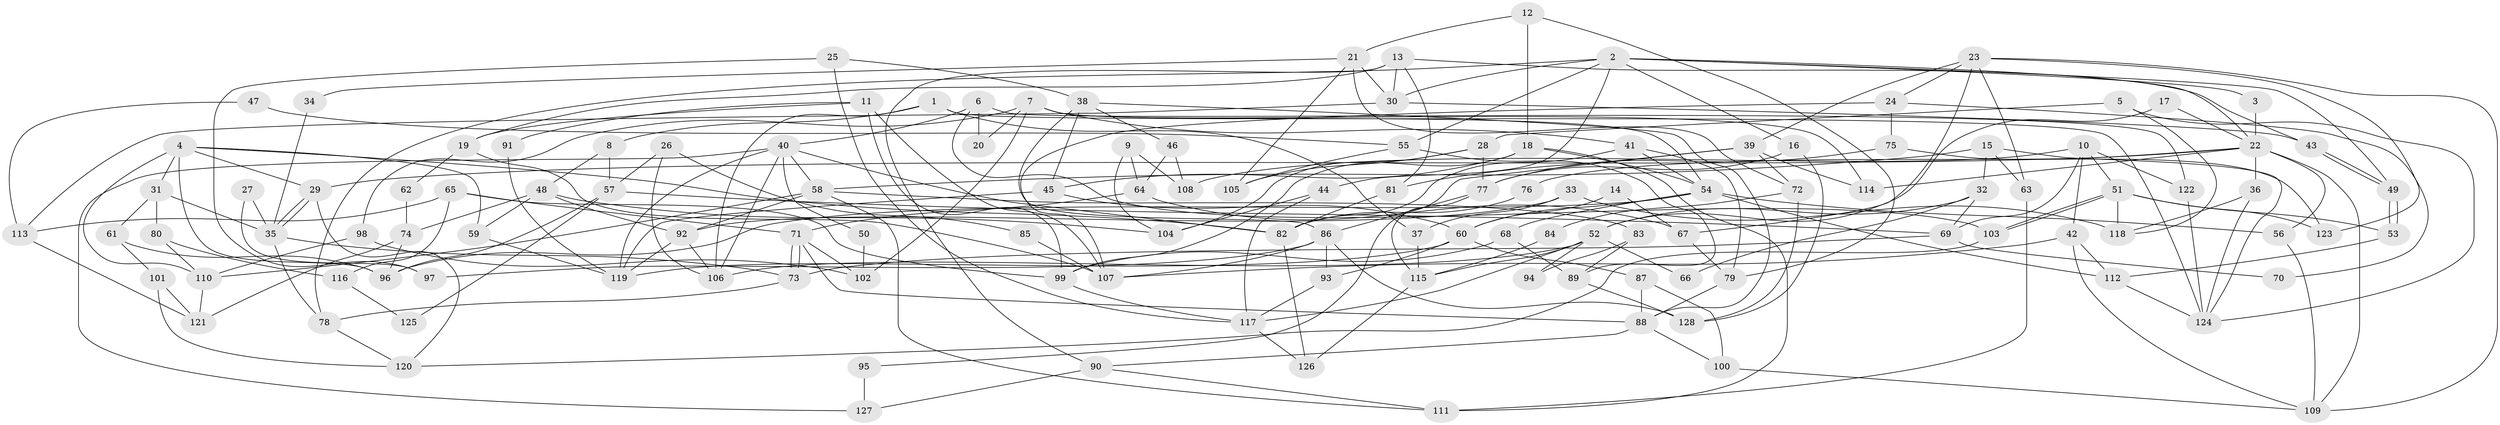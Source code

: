 // Generated by graph-tools (version 1.1) at 2025/26/03/09/25 03:26:10]
// undirected, 128 vertices, 256 edges
graph export_dot {
graph [start="1"]
  node [color=gray90,style=filled];
  1;
  2;
  3;
  4;
  5;
  6;
  7;
  8;
  9;
  10;
  11;
  12;
  13;
  14;
  15;
  16;
  17;
  18;
  19;
  20;
  21;
  22;
  23;
  24;
  25;
  26;
  27;
  28;
  29;
  30;
  31;
  32;
  33;
  34;
  35;
  36;
  37;
  38;
  39;
  40;
  41;
  42;
  43;
  44;
  45;
  46;
  47;
  48;
  49;
  50;
  51;
  52;
  53;
  54;
  55;
  56;
  57;
  58;
  59;
  60;
  61;
  62;
  63;
  64;
  65;
  66;
  67;
  68;
  69;
  70;
  71;
  72;
  73;
  74;
  75;
  76;
  77;
  78;
  79;
  80;
  81;
  82;
  83;
  84;
  85;
  86;
  87;
  88;
  89;
  90;
  91;
  92;
  93;
  94;
  95;
  96;
  97;
  98;
  99;
  100;
  101;
  102;
  103;
  104;
  105;
  106;
  107;
  108;
  109;
  110;
  111;
  112;
  113;
  114;
  115;
  116;
  117;
  118;
  119;
  120;
  121;
  122;
  123;
  124;
  125;
  126;
  127;
  128;
  1 -- 106;
  1 -- 124;
  1 -- 8;
  1 -- 37;
  2 -- 22;
  2 -- 49;
  2 -- 3;
  2 -- 16;
  2 -- 30;
  2 -- 44;
  2 -- 55;
  2 -- 78;
  3 -- 22;
  4 -- 96;
  4 -- 82;
  4 -- 29;
  4 -- 31;
  4 -- 59;
  4 -- 110;
  5 -- 118;
  5 -- 124;
  5 -- 28;
  6 -- 103;
  6 -- 40;
  6 -- 20;
  6 -- 122;
  7 -- 114;
  7 -- 98;
  7 -- 20;
  7 -- 41;
  7 -- 54;
  7 -- 102;
  8 -- 48;
  8 -- 57;
  9 -- 108;
  9 -- 104;
  9 -- 64;
  10 -- 51;
  10 -- 42;
  10 -- 69;
  10 -- 108;
  10 -- 122;
  11 -- 99;
  11 -- 107;
  11 -- 19;
  11 -- 91;
  12 -- 79;
  12 -- 18;
  12 -- 21;
  13 -- 81;
  13 -- 43;
  13 -- 19;
  13 -- 30;
  13 -- 90;
  14 -- 60;
  14 -- 67;
  15 -- 58;
  15 -- 124;
  15 -- 32;
  15 -- 63;
  16 -- 128;
  16 -- 77;
  17 -- 22;
  17 -- 52;
  18 -- 54;
  18 -- 45;
  18 -- 99;
  18 -- 111;
  19 -- 62;
  19 -- 107;
  21 -- 30;
  21 -- 34;
  21 -- 72;
  21 -- 105;
  22 -- 109;
  22 -- 29;
  22 -- 36;
  22 -- 56;
  22 -- 76;
  22 -- 114;
  23 -- 67;
  23 -- 109;
  23 -- 24;
  23 -- 39;
  23 -- 63;
  23 -- 123;
  24 -- 107;
  24 -- 70;
  24 -- 75;
  25 -- 117;
  25 -- 38;
  25 -- 97;
  26 -- 57;
  26 -- 106;
  26 -- 85;
  27 -- 35;
  27 -- 97;
  28 -- 77;
  28 -- 104;
  28 -- 105;
  29 -- 35;
  29 -- 35;
  29 -- 120;
  30 -- 43;
  30 -- 113;
  31 -- 35;
  31 -- 61;
  31 -- 80;
  32 -- 69;
  32 -- 52;
  32 -- 66;
  33 -- 37;
  33 -- 92;
  33 -- 118;
  34 -- 35;
  35 -- 78;
  35 -- 73;
  36 -- 118;
  36 -- 124;
  37 -- 115;
  38 -- 88;
  38 -- 45;
  38 -- 46;
  38 -- 86;
  39 -- 72;
  39 -- 81;
  39 -- 95;
  39 -- 114;
  40 -- 119;
  40 -- 82;
  40 -- 50;
  40 -- 58;
  40 -- 106;
  40 -- 127;
  41 -- 54;
  41 -- 79;
  41 -- 82;
  42 -- 112;
  42 -- 107;
  42 -- 109;
  43 -- 49;
  43 -- 49;
  44 -- 104;
  44 -- 117;
  45 -- 60;
  45 -- 119;
  46 -- 64;
  46 -- 108;
  47 -- 113;
  47 -- 55;
  48 -- 92;
  48 -- 59;
  48 -- 74;
  48 -- 104;
  49 -- 53;
  49 -- 53;
  50 -- 102;
  51 -- 53;
  51 -- 103;
  51 -- 103;
  51 -- 118;
  51 -- 123;
  52 -- 117;
  52 -- 66;
  52 -- 94;
  52 -- 106;
  52 -- 115;
  53 -- 112;
  54 -- 96;
  54 -- 56;
  54 -- 60;
  54 -- 68;
  54 -- 112;
  55 -- 105;
  55 -- 89;
  56 -- 109;
  57 -- 69;
  57 -- 96;
  57 -- 125;
  58 -- 111;
  58 -- 83;
  58 -- 92;
  58 -- 110;
  59 -- 119;
  60 -- 93;
  60 -- 87;
  60 -- 119;
  61 -- 96;
  61 -- 101;
  62 -- 74;
  63 -- 111;
  64 -- 71;
  64 -- 67;
  65 -- 113;
  65 -- 71;
  65 -- 99;
  65 -- 116;
  67 -- 79;
  68 -- 99;
  68 -- 89;
  69 -- 73;
  69 -- 70;
  71 -- 88;
  71 -- 73;
  71 -- 73;
  71 -- 102;
  72 -- 128;
  72 -- 84;
  73 -- 78;
  74 -- 121;
  74 -- 96;
  75 -- 123;
  75 -- 77;
  76 -- 82;
  77 -- 86;
  77 -- 115;
  78 -- 120;
  79 -- 88;
  80 -- 110;
  80 -- 116;
  81 -- 82;
  82 -- 126;
  83 -- 89;
  83 -- 94;
  84 -- 115;
  85 -- 107;
  86 -- 93;
  86 -- 97;
  86 -- 107;
  86 -- 128;
  87 -- 88;
  87 -- 100;
  88 -- 90;
  88 -- 100;
  89 -- 128;
  90 -- 111;
  90 -- 127;
  91 -- 119;
  92 -- 106;
  92 -- 119;
  93 -- 117;
  95 -- 127;
  98 -- 102;
  98 -- 110;
  99 -- 117;
  100 -- 109;
  101 -- 120;
  101 -- 121;
  103 -- 120;
  110 -- 121;
  112 -- 124;
  113 -- 121;
  115 -- 126;
  116 -- 125;
  117 -- 126;
  122 -- 124;
}
